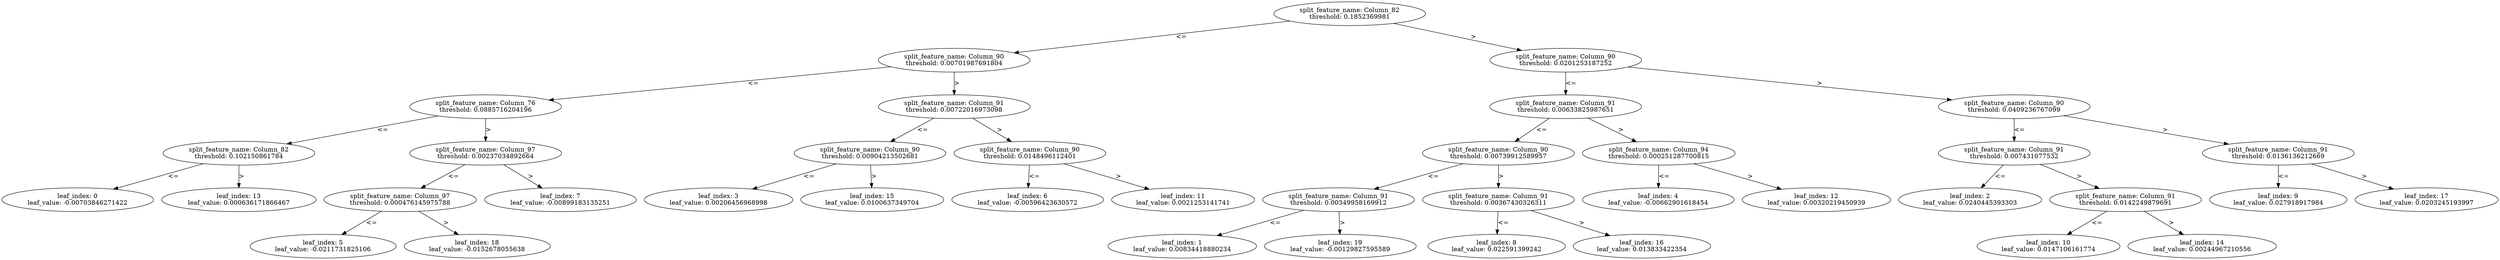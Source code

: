 digraph Tree3 {
	split0 [label="split_feature_name: Column_82\nthreshold: 0.1852369981"]
	split2 [label="split_feature_name: Column_90\nthreshold: 0.00701987691804"]
	split4 [label="split_feature_name: Column_76\nthreshold: 0.0885716204196"]
	split12 [label="split_feature_name: Column_82\nthreshold: 0.102150861784"]
	leaf0 [label="leaf_index: 0\nleaf_value: -0.00703846271422"]
	split12 -> leaf0 [label="<="]
	leaf13 [label="leaf_index: 13\nleaf_value: 0.000636171866467"]
	split12 -> leaf13 [label=">"]
	split4 -> split12 [label="<="]
	split6 [label="split_feature_name: Column_97\nthreshold: 0.00237034892664"]
	split17 [label="split_feature_name: Column_97\nthreshold: 0.000476145975788"]
	leaf5 [label="leaf_index: 5\nleaf_value: -0.0211731825106"]
	split17 -> leaf5 [label="<="]
	leaf18 [label="leaf_index: 18\nleaf_value: -0.0152678055638"]
	split17 -> leaf18 [label=">"]
	split6 -> split17 [label="<="]
	leaf7 [label="leaf_index: 7\nleaf_value: -0.00899183135251"]
	split6 -> leaf7 [label=">"]
	split4 -> split6 [label=">"]
	split2 -> split4 [label="<="]
	split5 [label="split_feature_name: Column_91\nthreshold: 0.00722016973098"]
	split14 [label="split_feature_name: Column_90\nthreshold: 0.00904213502681"]
	leaf3 [label="leaf_index: 3\nleaf_value: 0.00206456968998"]
	split14 -> leaf3 [label="<="]
	leaf15 [label="leaf_index: 15\nleaf_value: 0.0100637349704"]
	split14 -> leaf15 [label=">"]
	split5 -> split14 [label="<="]
	split10 [label="split_feature_name: Column_90\nthreshold: 0.0148496112401"]
	leaf6 [label="leaf_index: 6\nleaf_value: -0.00596423630572"]
	split10 -> leaf6 [label="<="]
	leaf11 [label="leaf_index: 11\nleaf_value: 0.0021253141741"]
	split10 -> leaf11 [label=">"]
	split5 -> split10 [label=">"]
	split2 -> split5 [label=">"]
	split0 -> split2 [label="<="]
	split1 [label="split_feature_name: Column_90\nthreshold: 0.0201253187252"]
	split3 [label="split_feature_name: Column_91\nthreshold: 0.00633825987651"]
	split7 [label="split_feature_name: Column_90\nthreshold: 0.00739912589957"]
	split18 [label="split_feature_name: Column_91\nthreshold: 0.00349958169912"]
	leaf1 [label="leaf_index: 1\nleaf_value: 0.00834418880234"]
	split18 -> leaf1 [label="<="]
	leaf19 [label="leaf_index: 19\nleaf_value: -0.00129827595589"]
	split18 -> leaf19 [label=">"]
	split7 -> split18 [label="<="]
	split15 [label="split_feature_name: Column_91\nthreshold: 0.00367430326311"]
	leaf8 [label="leaf_index: 8\nleaf_value: 0.022591399242"]
	split15 -> leaf8 [label="<="]
	leaf16 [label="leaf_index: 16\nleaf_value: 0.013833422354"]
	split15 -> leaf16 [label=">"]
	split7 -> split15 [label=">"]
	split3 -> split7 [label="<="]
	split11 [label="split_feature_name: Column_94\nthreshold: 0.000251287700815"]
	leaf4 [label="leaf_index: 4\nleaf_value: -0.00662901618454"]
	split11 -> leaf4 [label="<="]
	leaf12 [label="leaf_index: 12\nleaf_value: 0.00320219450939"]
	split11 -> leaf12 [label=">"]
	split3 -> split11 [label=">"]
	split1 -> split3 [label="<="]
	split8 [label="split_feature_name: Column_90\nthreshold: 0.0409236767099"]
	split9 [label="split_feature_name: Column_91\nthreshold: 0.007431077532"]
	leaf2 [label="leaf_index: 2\nleaf_value: 0.0240445393303"]
	split9 -> leaf2 [label="<="]
	split13 [label="split_feature_name: Column_91\nthreshold: 0.0142249879691"]
	leaf10 [label="leaf_index: 10\nleaf_value: 0.0147106161774"]
	split13 -> leaf10 [label="<="]
	leaf14 [label="leaf_index: 14\nleaf_value: 0.00244967210556"]
	split13 -> leaf14 [label=">"]
	split9 -> split13 [label=">"]
	split8 -> split9 [label="<="]
	split16 [label="split_feature_name: Column_91\nthreshold: 0.0136136212669"]
	leaf9 [label="leaf_index: 9\nleaf_value: 0.027918917984"]
	split16 -> leaf9 [label="<="]
	leaf17 [label="leaf_index: 17\nleaf_value: 0.0203245193997"]
	split16 -> leaf17 [label=">"]
	split8 -> split16 [label=">"]
	split1 -> split8 [label=">"]
	split0 -> split1 [label=">"]
}
